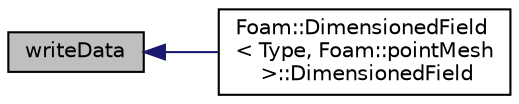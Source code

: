 digraph "writeData"
{
  bgcolor="transparent";
  edge [fontname="Helvetica",fontsize="10",labelfontname="Helvetica",labelfontsize="10"];
  node [fontname="Helvetica",fontsize="10",shape=record];
  rankdir="LR";
  Node3232 [label="writeData",height=0.2,width=0.4,color="black", fillcolor="grey75", style="filled", fontcolor="black"];
  Node3232 -> Node3233 [dir="back",color="midnightblue",fontsize="10",style="solid",fontname="Helvetica"];
  Node3233 [label="Foam::DimensionedField\l\< Type, Foam::pointMesh\l \>::DimensionedField",height=0.2,width=0.4,color="black",URL="$a27497.html#ab2feeca628bd28ca57ad42bd01978e61",tooltip="Construct from dictionary. "];
}
